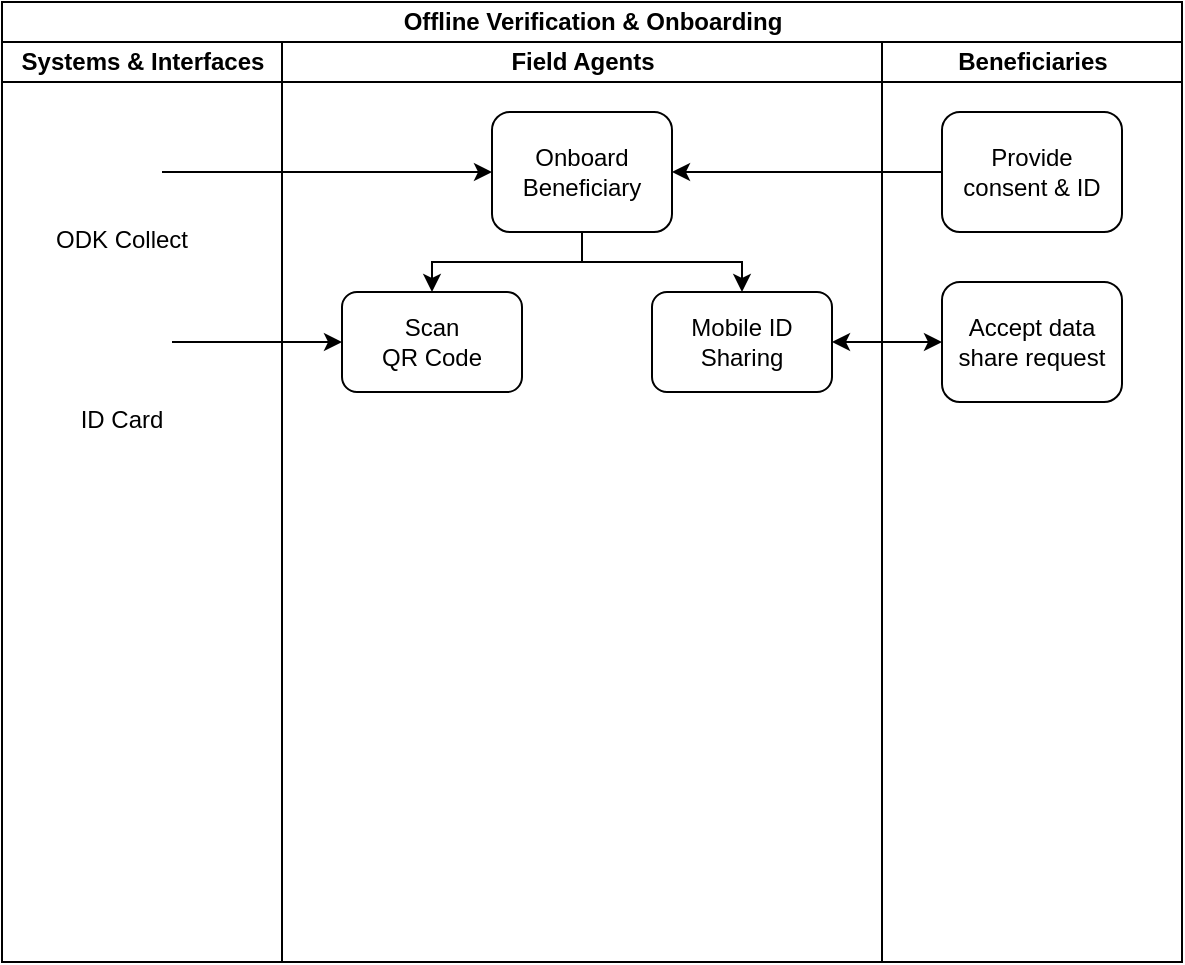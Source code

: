 <mxfile version="20.8.10" type="github">
  <diagram name="Page-1" id="o-WcfcInXSFLguWIEui-">
    <mxGraphModel dx="600" dy="332" grid="1" gridSize="10" guides="1" tooltips="1" connect="1" arrows="1" fold="1" page="1" pageScale="1" pageWidth="800" pageHeight="750" math="0" shadow="0">
      <root>
        <mxCell id="0" />
        <mxCell id="1" parent="0" />
        <mxCell id="ue6BMAs2nXa-dUuCiXmT-1" value="Offline Verification &amp;amp; Onboarding" style="swimlane;childLayout=stackLayout;resizeParent=1;resizeParentMax=0;startSize=20;html=1;" parent="1" vertex="1">
          <mxGeometry x="30" y="30" width="590" height="480" as="geometry">
            <mxRectangle x="190.0" y="10" width="70" height="30" as="alternateBounds" />
          </mxGeometry>
        </mxCell>
        <mxCell id="ue6BMAs2nXa-dUuCiXmT-2" value="Systems &amp;amp; Interfaces" style="swimlane;startSize=20;html=1;" parent="ue6BMAs2nXa-dUuCiXmT-1" vertex="1">
          <mxGeometry y="20" width="140" height="460" as="geometry">
            <mxRectangle y="20" width="40" height="460" as="alternateBounds" />
          </mxGeometry>
        </mxCell>
        <mxCell id="ue6BMAs2nXa-dUuCiXmT-31" value="ODK Collect" style="shape=image;verticalLabelPosition=bottom;verticalAlign=top;imageAspect=0;image=https://play-lh.googleusercontent.com/o1wBffF6jmXOXSGs6OQDcPwNmrnIMwPX61b00_GfuA27TAG_M592SfylBXB31ExNa8nG=w240-h480-rw" parent="ue6BMAs2nXa-dUuCiXmT-2" vertex="1">
          <mxGeometry x="40" y="45" width="40" height="40" as="geometry" />
        </mxCell>
        <mxCell id="QSrDR_21kvqN6bvWDip8-3" value="ID Card" style="shape=image;verticalLabelPosition=bottom;verticalAlign=top;imageAspect=0;image=https://cdn3.iconfinder.com/data/icons/documents-id-cards/64/47_id-card-qr-code-512.png" vertex="1" parent="ue6BMAs2nXa-dUuCiXmT-2">
          <mxGeometry x="35" y="125" width="50" height="50" as="geometry" />
        </mxCell>
        <mxCell id="QSrDR_21kvqN6bvWDip8-5" style="edgeStyle=orthogonalEdgeStyle;rounded=0;orthogonalLoop=1;jettySize=auto;html=1;entryX=0;entryY=0.5;entryDx=0;entryDy=0;" edge="1" parent="ue6BMAs2nXa-dUuCiXmT-1" source="QSrDR_21kvqN6bvWDip8-3" target="QSrDR_21kvqN6bvWDip8-8">
          <mxGeometry relative="1" as="geometry">
            <mxPoint x="240" y="175" as="targetPoint" />
          </mxGeometry>
        </mxCell>
        <mxCell id="ue6BMAs2nXa-dUuCiXmT-3" value="Field Agents" style="swimlane;startSize=20;html=1;" parent="ue6BMAs2nXa-dUuCiXmT-1" vertex="1">
          <mxGeometry x="140" y="20" width="300" height="460" as="geometry" />
        </mxCell>
        <mxCell id="QSrDR_21kvqN6bvWDip8-12" style="edgeStyle=orthogonalEdgeStyle;rounded=0;orthogonalLoop=1;jettySize=auto;html=1;entryX=0.5;entryY=0;entryDx=0;entryDy=0;exitX=0.5;exitY=1;exitDx=0;exitDy=0;" edge="1" parent="ue6BMAs2nXa-dUuCiXmT-3" source="QSrDR_21kvqN6bvWDip8-1" target="QSrDR_21kvqN6bvWDip8-8">
          <mxGeometry relative="1" as="geometry">
            <Array as="points">
              <mxPoint x="150" y="110" />
              <mxPoint x="75" y="110" />
            </Array>
          </mxGeometry>
        </mxCell>
        <mxCell id="QSrDR_21kvqN6bvWDip8-1" value="Onboard Beneficiary" style="rounded=1;whiteSpace=wrap;html=1;" vertex="1" parent="ue6BMAs2nXa-dUuCiXmT-3">
          <mxGeometry x="105" y="35" width="90" height="60" as="geometry" />
        </mxCell>
        <mxCell id="QSrDR_21kvqN6bvWDip8-8" value="Scan &lt;br&gt;QR Code" style="rounded=1;whiteSpace=wrap;html=1;" vertex="1" parent="ue6BMAs2nXa-dUuCiXmT-3">
          <mxGeometry x="30" y="125" width="90" height="50" as="geometry" />
        </mxCell>
        <mxCell id="QSrDR_21kvqN6bvWDip8-10" value="Mobile ID Sharing" style="rounded=1;whiteSpace=wrap;html=1;" vertex="1" parent="ue6BMAs2nXa-dUuCiXmT-3">
          <mxGeometry x="185" y="125" width="90" height="50" as="geometry" />
        </mxCell>
        <mxCell id="QSrDR_21kvqN6bvWDip8-13" style="edgeStyle=orthogonalEdgeStyle;rounded=0;orthogonalLoop=1;jettySize=auto;html=1;entryX=0.5;entryY=0;entryDx=0;entryDy=0;exitX=0.5;exitY=1;exitDx=0;exitDy=0;" edge="1" parent="ue6BMAs2nXa-dUuCiXmT-3" source="QSrDR_21kvqN6bvWDip8-1" target="QSrDR_21kvqN6bvWDip8-10">
          <mxGeometry relative="1" as="geometry">
            <mxPoint x="150" y="130" as="targetPoint" />
            <Array as="points">
              <mxPoint x="150" y="110" />
              <mxPoint x="230" y="110" />
            </Array>
          </mxGeometry>
        </mxCell>
        <mxCell id="ue6BMAs2nXa-dUuCiXmT-4" value="Beneficiaries" style="swimlane;startSize=20;html=1;" parent="ue6BMAs2nXa-dUuCiXmT-1" vertex="1">
          <mxGeometry x="440" y="20" width="150" height="460" as="geometry" />
        </mxCell>
        <mxCell id="QSrDR_21kvqN6bvWDip8-6" value="Provide &lt;br&gt;consent &amp;amp; ID" style="rounded=1;whiteSpace=wrap;html=1;" vertex="1" parent="ue6BMAs2nXa-dUuCiXmT-4">
          <mxGeometry x="30" y="35" width="90" height="60" as="geometry" />
        </mxCell>
        <mxCell id="QSrDR_21kvqN6bvWDip8-11" value="Accept data share request" style="rounded=1;whiteSpace=wrap;html=1;" vertex="1" parent="ue6BMAs2nXa-dUuCiXmT-4">
          <mxGeometry x="30" y="120" width="90" height="60" as="geometry" />
        </mxCell>
        <mxCell id="QSrDR_21kvqN6bvWDip8-4" style="edgeStyle=orthogonalEdgeStyle;rounded=0;orthogonalLoop=1;jettySize=auto;html=1;" edge="1" parent="ue6BMAs2nXa-dUuCiXmT-1" source="ue6BMAs2nXa-dUuCiXmT-31" target="QSrDR_21kvqN6bvWDip8-1">
          <mxGeometry relative="1" as="geometry" />
        </mxCell>
        <mxCell id="QSrDR_21kvqN6bvWDip8-7" style="edgeStyle=orthogonalEdgeStyle;rounded=0;orthogonalLoop=1;jettySize=auto;html=1;entryX=1;entryY=0.5;entryDx=0;entryDy=0;" edge="1" parent="ue6BMAs2nXa-dUuCiXmT-1" source="QSrDR_21kvqN6bvWDip8-6" target="QSrDR_21kvqN6bvWDip8-1">
          <mxGeometry relative="1" as="geometry" />
        </mxCell>
        <mxCell id="QSrDR_21kvqN6bvWDip8-14" style="edgeStyle=orthogonalEdgeStyle;rounded=0;orthogonalLoop=1;jettySize=auto;html=1;startArrow=classic;startFill=1;" edge="1" parent="ue6BMAs2nXa-dUuCiXmT-1" source="QSrDR_21kvqN6bvWDip8-11" target="QSrDR_21kvqN6bvWDip8-10">
          <mxGeometry relative="1" as="geometry" />
        </mxCell>
      </root>
    </mxGraphModel>
  </diagram>
</mxfile>
